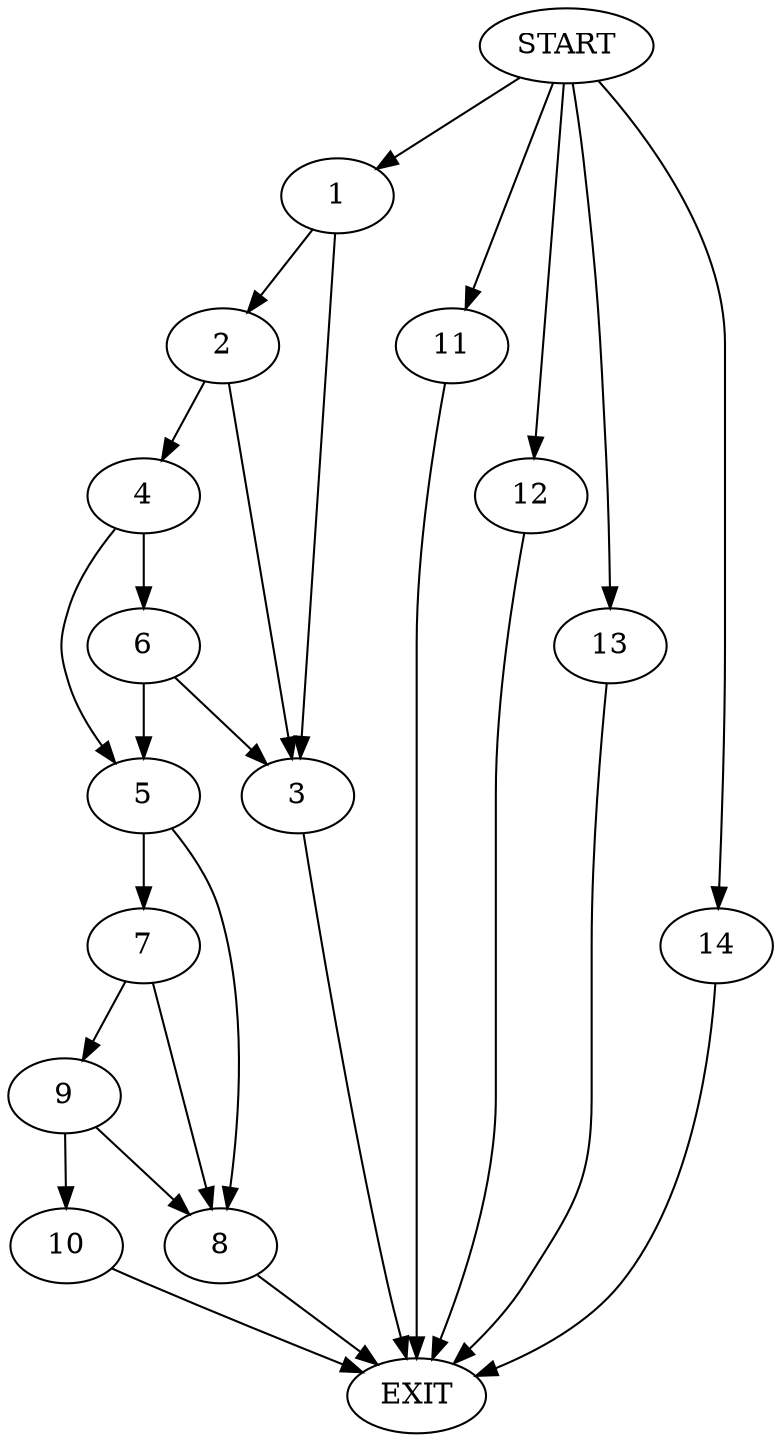 digraph {
0 [label="START"]
15 [label="EXIT"]
0 -> 1
1 -> 2
1 -> 3
3 -> 15
2 -> 4
2 -> 3
4 -> 5
4 -> 6
5 -> 7
5 -> 8
6 -> 5
6 -> 3
7 -> 9
7 -> 8
8 -> 15
9 -> 10
9 -> 8
10 -> 15
0 -> 11
11 -> 15
0 -> 12
12 -> 15
0 -> 13
13 -> 15
0 -> 14
14 -> 15
}
